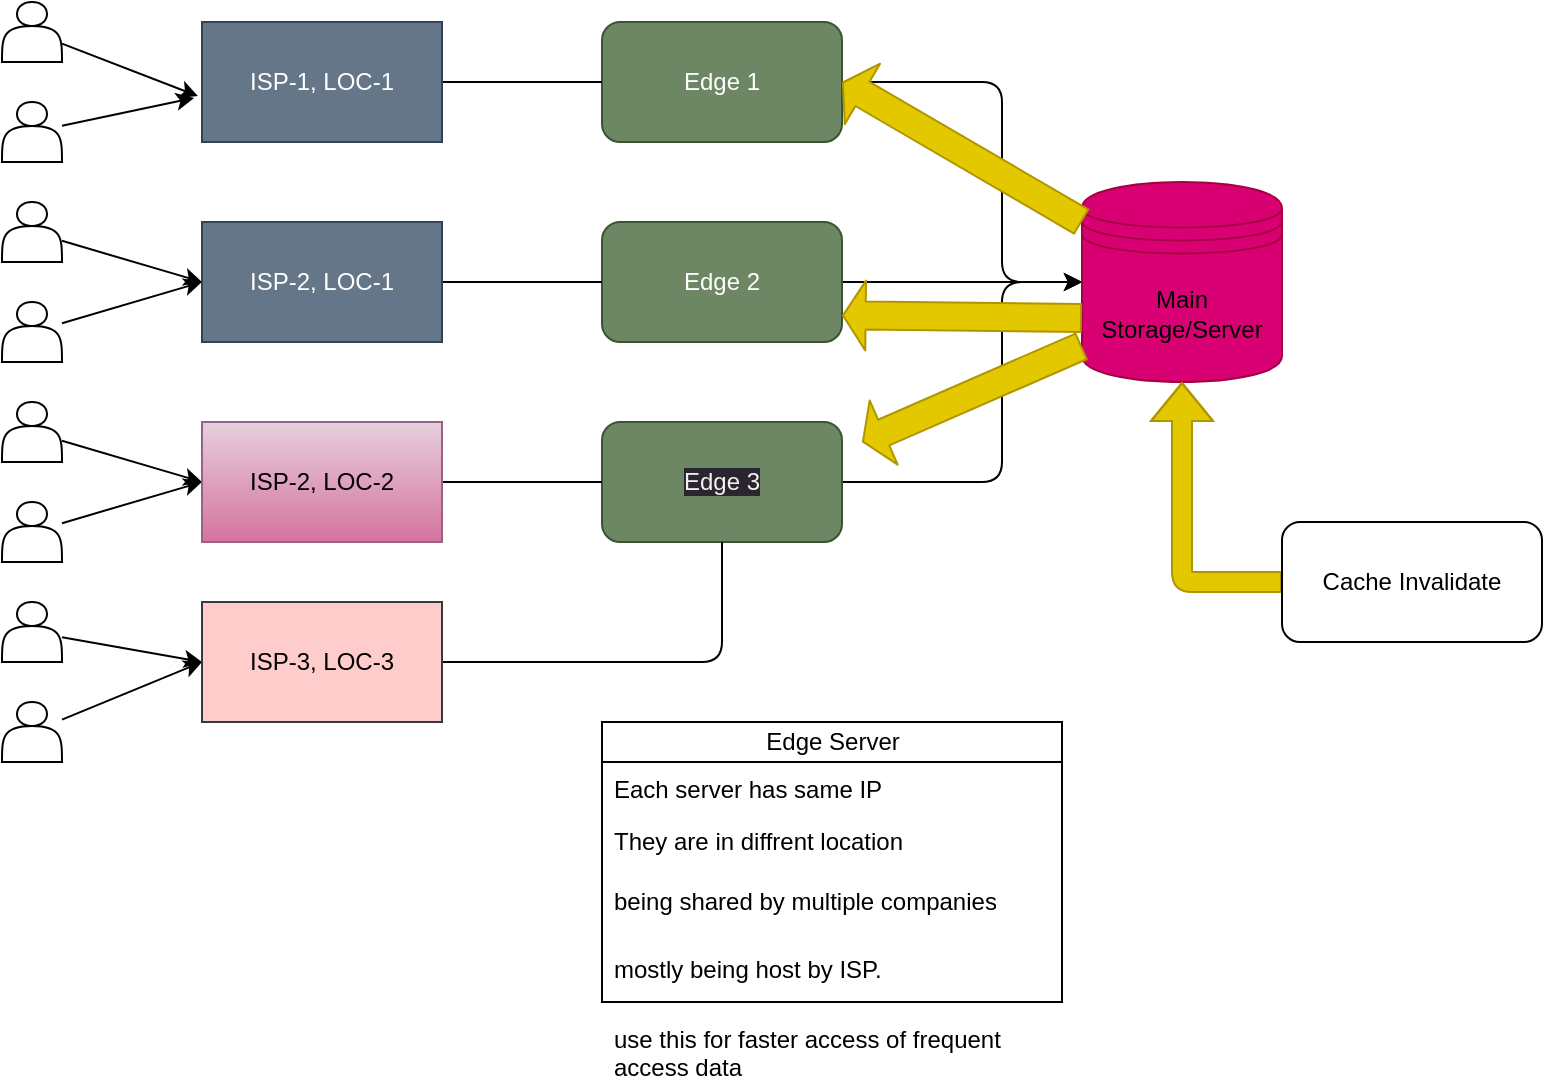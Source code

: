 <mxfile>
    <diagram id="vS2Hnk4r6f97nOMcl9v_" name="Page-1">
        <mxGraphModel dx="1092" dy="1133" grid="1" gridSize="10" guides="1" tooltips="1" connect="1" arrows="1" fold="1" page="1" pageScale="1" pageWidth="827" pageHeight="1169" math="0" shadow="0">
            <root>
                <mxCell id="0"/>
                <mxCell id="1" parent="0"/>
                <mxCell id="33" style="edgeStyle=none;html=1;entryX=0;entryY=0.5;entryDx=0;entryDy=0;" parent="1" source="2" target="13" edge="1">
                    <mxGeometry relative="1" as="geometry">
                        <Array as="points">
                            <mxPoint x="520" y="120"/>
                            <mxPoint x="520" y="220"/>
                        </Array>
                    </mxGeometry>
                </mxCell>
                <mxCell id="2" value="Edge 1" style="rounded=1;whiteSpace=wrap;html=1;fillColor=#6d8764;fontColor=#ffffff;strokeColor=#3A5431;" parent="1" vertex="1">
                    <mxGeometry x="320" y="90" width="120" height="60" as="geometry"/>
                </mxCell>
                <mxCell id="35" style="edgeStyle=none;html=1;entryX=0;entryY=0.5;entryDx=0;entryDy=0;" parent="1" source="3" target="13" edge="1">
                    <mxGeometry relative="1" as="geometry"/>
                </mxCell>
                <mxCell id="3" value="Edge 2" style="rounded=1;whiteSpace=wrap;html=1;fillColor=#6d8764;fontColor=#ffffff;strokeColor=#3A5431;" parent="1" vertex="1">
                    <mxGeometry x="320" y="190" width="120" height="60" as="geometry"/>
                </mxCell>
                <mxCell id="36" style="edgeStyle=none;html=1;entryX=0;entryY=0.5;entryDx=0;entryDy=0;" parent="1" source="4" target="13" edge="1">
                    <mxGeometry relative="1" as="geometry">
                        <Array as="points">
                            <mxPoint x="520" y="320"/>
                            <mxPoint x="520" y="220"/>
                        </Array>
                    </mxGeometry>
                </mxCell>
                <mxCell id="4" value="&lt;span style=&quot;color: rgb(240, 240, 240); font-family: Helvetica; font-size: 12px; font-style: normal; font-variant-ligatures: normal; font-variant-caps: normal; font-weight: 400; letter-spacing: normal; orphans: 2; text-align: center; text-indent: 0px; text-transform: none; widows: 2; word-spacing: 0px; -webkit-text-stroke-width: 0px; background-color: rgb(42, 37, 47); text-decoration-thickness: initial; text-decoration-style: initial; text-decoration-color: initial; float: none; display: inline !important;&quot;&gt;Edge 3&lt;/span&gt;" style="rounded=1;whiteSpace=wrap;html=1;fillColor=#6d8764;fontColor=#ffffff;strokeColor=#3A5431;" parent="1" vertex="1">
                    <mxGeometry x="320" y="290" width="120" height="60" as="geometry"/>
                </mxCell>
                <mxCell id="25" style="edgeStyle=none;html=1;entryX=-0.017;entryY=0.617;entryDx=0;entryDy=0;entryPerimeter=0;" parent="1" source="5" target="14" edge="1">
                    <mxGeometry relative="1" as="geometry"/>
                </mxCell>
                <mxCell id="5" value="" style="shape=actor;whiteSpace=wrap;html=1;" parent="1" vertex="1">
                    <mxGeometry x="20" y="80" width="30" height="30" as="geometry"/>
                </mxCell>
                <mxCell id="24" style="edgeStyle=none;html=1;entryX=-0.033;entryY=0.633;entryDx=0;entryDy=0;entryPerimeter=0;" parent="1" source="6" target="14" edge="1">
                    <mxGeometry relative="1" as="geometry"/>
                </mxCell>
                <mxCell id="6" value="" style="shape=actor;whiteSpace=wrap;html=1;" parent="1" vertex="1">
                    <mxGeometry x="20" y="130" width="30" height="30" as="geometry"/>
                </mxCell>
                <mxCell id="23" style="edgeStyle=none;html=1;entryX=0;entryY=0.5;entryDx=0;entryDy=0;" parent="1" source="7" target="15" edge="1">
                    <mxGeometry relative="1" as="geometry"/>
                </mxCell>
                <mxCell id="7" value="" style="shape=actor;whiteSpace=wrap;html=1;" parent="1" vertex="1">
                    <mxGeometry x="20" y="180" width="30" height="30" as="geometry"/>
                </mxCell>
                <mxCell id="22" style="edgeStyle=none;html=1;entryX=0;entryY=0.5;entryDx=0;entryDy=0;" parent="1" source="8" target="15" edge="1">
                    <mxGeometry relative="1" as="geometry"/>
                </mxCell>
                <mxCell id="8" value="" style="shape=actor;whiteSpace=wrap;html=1;" parent="1" vertex="1">
                    <mxGeometry x="20" y="230" width="30" height="30" as="geometry"/>
                </mxCell>
                <mxCell id="21" style="edgeStyle=none;html=1;entryX=0;entryY=0.5;entryDx=0;entryDy=0;" parent="1" source="9" target="17" edge="1">
                    <mxGeometry relative="1" as="geometry"/>
                </mxCell>
                <mxCell id="9" value="" style="shape=actor;whiteSpace=wrap;html=1;" parent="1" vertex="1">
                    <mxGeometry x="20" y="280" width="30" height="30" as="geometry"/>
                </mxCell>
                <mxCell id="20" style="edgeStyle=none;html=1;entryX=0;entryY=0.5;entryDx=0;entryDy=0;" parent="1" source="10" target="17" edge="1">
                    <mxGeometry relative="1" as="geometry"/>
                </mxCell>
                <mxCell id="10" value="" style="shape=actor;whiteSpace=wrap;html=1;" parent="1" vertex="1">
                    <mxGeometry x="20" y="330" width="30" height="30" as="geometry"/>
                </mxCell>
                <mxCell id="19" style="edgeStyle=none;html=1;entryX=0;entryY=0.5;entryDx=0;entryDy=0;" parent="1" source="11" target="16" edge="1">
                    <mxGeometry relative="1" as="geometry"/>
                </mxCell>
                <mxCell id="11" value="" style="shape=actor;whiteSpace=wrap;html=1;" parent="1" vertex="1">
                    <mxGeometry x="20" y="380" width="30" height="30" as="geometry"/>
                </mxCell>
                <mxCell id="18" style="edgeStyle=none;html=1;entryX=0;entryY=0.5;entryDx=0;entryDy=0;" parent="1" source="12" target="16" edge="1">
                    <mxGeometry relative="1" as="geometry"/>
                </mxCell>
                <mxCell id="12" value="" style="shape=actor;whiteSpace=wrap;html=1;" parent="1" vertex="1">
                    <mxGeometry x="20" y="430" width="30" height="30" as="geometry"/>
                </mxCell>
                <mxCell id="13" value="Main Storage/Server" style="shape=datastore;whiteSpace=wrap;html=1;fillColor=#d80073;strokeColor=#A50040;fontColor=#000000;" parent="1" vertex="1">
                    <mxGeometry x="560" y="170" width="100" height="100" as="geometry"/>
                </mxCell>
                <mxCell id="32" style="edgeStyle=elbowEdgeStyle;html=1;startArrow=none;endArrow=none;" parent="1" source="14" target="2" edge="1">
                    <mxGeometry relative="1" as="geometry"/>
                </mxCell>
                <UserObject label="ISP-1, LOC-1" treeRoot="1" id="14">
                    <mxCell style="whiteSpace=wrap;html=1;align=center;treeFolding=1;treeMoving=1;newEdgeStyle={&quot;edgeStyle&quot;:&quot;elbowEdgeStyle&quot;,&quot;startArrow&quot;:&quot;none&quot;,&quot;endArrow&quot;:&quot;none&quot;};fillColor=#647687;fontColor=#ffffff;strokeColor=#314354;" parent="1" vertex="1">
                        <mxGeometry x="120" y="90" width="120" height="60" as="geometry"/>
                    </mxCell>
                </UserObject>
                <mxCell id="31" style="edgeStyle=elbowEdgeStyle;html=1;startArrow=none;endArrow=none;" parent="1" source="15" target="3" edge="1">
                    <mxGeometry relative="1" as="geometry"/>
                </mxCell>
                <UserObject label="ISP-2, LOC-1" treeRoot="1" id="15">
                    <mxCell style="whiteSpace=wrap;html=1;align=center;treeFolding=1;treeMoving=1;newEdgeStyle={&quot;edgeStyle&quot;:&quot;elbowEdgeStyle&quot;,&quot;startArrow&quot;:&quot;none&quot;,&quot;endArrow&quot;:&quot;none&quot;};fillColor=#647687;fontColor=#ffffff;strokeColor=#314354;" parent="1" vertex="1">
                        <mxGeometry x="120" y="190" width="120" height="60" as="geometry"/>
                    </mxCell>
                </UserObject>
                <mxCell id="29" style="edgeStyle=elbowEdgeStyle;html=1;startArrow=none;endArrow=none;entryX=0.5;entryY=1;entryDx=0;entryDy=0;" parent="1" source="16" target="4" edge="1">
                    <mxGeometry relative="1" as="geometry">
                        <mxPoint x="380" y="380" as="targetPoint"/>
                        <Array as="points">
                            <mxPoint x="380" y="410"/>
                        </Array>
                    </mxGeometry>
                </mxCell>
                <UserObject label="ISP-3, LOC-3" treeRoot="1" id="16">
                    <mxCell style="whiteSpace=wrap;html=1;align=center;treeFolding=1;treeMoving=1;newEdgeStyle={&quot;edgeStyle&quot;:&quot;elbowEdgeStyle&quot;,&quot;startArrow&quot;:&quot;none&quot;,&quot;endArrow&quot;:&quot;none&quot;};fillColor=#ffcccc;strokeColor=#36393d;fontColor=#000000;" parent="1" vertex="1">
                        <mxGeometry x="120" y="380" width="120" height="60" as="geometry"/>
                    </mxCell>
                </UserObject>
                <mxCell id="28" style="edgeStyle=elbowEdgeStyle;html=1;startArrow=none;endArrow=none;entryX=0;entryY=0.5;entryDx=0;entryDy=0;" parent="1" source="17" target="4" edge="1">
                    <mxGeometry relative="1" as="geometry"/>
                </mxCell>
                <UserObject label="ISP-2, LOC-2" treeRoot="1" id="17">
                    <mxCell style="whiteSpace=wrap;html=1;align=center;treeFolding=1;treeMoving=1;newEdgeStyle={&quot;edgeStyle&quot;:&quot;elbowEdgeStyle&quot;,&quot;startArrow&quot;:&quot;none&quot;,&quot;endArrow&quot;:&quot;none&quot;};fillColor=#e6d0de;strokeColor=#996185;gradientColor=#d5739d;fontColor=#000000;" parent="1" vertex="1">
                        <mxGeometry x="120" y="290" width="120" height="60" as="geometry"/>
                    </mxCell>
                </UserObject>
                <mxCell id="41" value="Edge Server" style="swimlane;fontStyle=0;childLayout=stackLayout;horizontal=1;startSize=20;fillColor=none;horizontalStack=0;resizeParent=1;resizeParentMax=0;resizeLast=0;collapsible=1;marginBottom=0;html=1;container=0;" parent="1" vertex="1">
                    <mxGeometry x="320" y="440" width="230" height="140" as="geometry"/>
                </mxCell>
                <mxCell id="42" value="Each server has same IP" style="text;strokeColor=none;fillColor=none;align=left;verticalAlign=top;spacingLeft=4;spacingRight=4;overflow=hidden;rotatable=0;points=[[0,0.5],[1,0.5]];portConstraint=eastwest;whiteSpace=wrap;html=1;" parent="1" vertex="1">
                    <mxGeometry x="320" y="460" width="230" height="26" as="geometry"/>
                </mxCell>
                <mxCell id="43" value="They are in diffrent location" style="text;align=left;verticalAlign=top;spacingLeft=4;spacingRight=4;overflow=hidden;rotatable=0;points=[[0,0.5],[1,0.5]];portConstraint=eastwest;whiteSpace=wrap;html=1;rounded=0;glass=0;aspect=fixed;" parent="1" vertex="1">
                    <mxGeometry x="320" y="486" width="230" height="30" as="geometry"/>
                </mxCell>
                <mxCell id="44" value="being shared by multiple companies" style="text;strokeColor=none;fillColor=none;align=left;verticalAlign=top;spacingLeft=4;spacingRight=4;overflow=hidden;rotatable=0;points=[[0,0.5],[1,0.5]];portConstraint=eastwest;whiteSpace=wrap;html=1;" parent="1" vertex="1">
                    <mxGeometry x="320" y="516" width="230" height="26" as="geometry"/>
                </mxCell>
                <mxCell id="48" value="mostly being host by ISP.&amp;nbsp;" style="text;strokeColor=none;fillColor=none;align=left;verticalAlign=top;spacingLeft=4;spacingRight=4;overflow=hidden;rotatable=0;points=[[0,0.5],[1,0.5]];portConstraint=eastwest;whiteSpace=wrap;html=1;" parent="1" vertex="1">
                    <mxGeometry x="320" y="550" width="230" height="26" as="geometry"/>
                </mxCell>
                <mxCell id="49" value="use this for faster access of frequent access data" style="text;strokeColor=none;fillColor=none;align=left;verticalAlign=top;spacingLeft=4;spacingRight=4;overflow=hidden;rotatable=0;points=[[0,0.5],[1,0.5]];portConstraint=eastwest;whiteSpace=wrap;html=1;" parent="1" vertex="1">
                    <mxGeometry x="320" y="585" width="230" height="35" as="geometry"/>
                </mxCell>
                <mxCell id="55" value="" style="shape=flexArrow;endArrow=classic;html=1;entryX=0.5;entryY=1;entryDx=0;entryDy=0;fillColor=#e3c800;strokeColor=#B09500;" parent="1" target="13" edge="1">
                    <mxGeometry width="50" height="50" relative="1" as="geometry">
                        <mxPoint x="660" y="370" as="sourcePoint"/>
                        <mxPoint x="710" y="330" as="targetPoint"/>
                        <Array as="points">
                            <mxPoint x="610" y="370"/>
                        </Array>
                    </mxGeometry>
                </mxCell>
                <mxCell id="56" value="Cache Invalidate" style="rounded=1;whiteSpace=wrap;html=1;glass=0;" parent="1" vertex="1">
                    <mxGeometry x="660" y="340" width="130" height="60" as="geometry"/>
                </mxCell>
                <mxCell id="57" value="" style="shape=flexArrow;endArrow=classic;html=1;width=14;endSize=3.44;exitX=0;exitY=0.82;exitDx=0;exitDy=0;exitPerimeter=0;fillColor=#e3c800;strokeColor=#B09500;" parent="1" source="13" edge="1">
                    <mxGeometry width="50" height="50" relative="1" as="geometry">
                        <mxPoint x="440" y="380" as="sourcePoint"/>
                        <mxPoint x="450" y="300" as="targetPoint"/>
                    </mxGeometry>
                </mxCell>
                <mxCell id="58" value="" style="shape=flexArrow;endArrow=classic;html=1;width=14;endSize=3.44;exitX=0;exitY=0.82;exitDx=0;exitDy=0;exitPerimeter=0;fillColor=#e3c800;strokeColor=#B09500;" parent="1" edge="1">
                    <mxGeometry width="50" height="50" relative="1" as="geometry">
                        <mxPoint x="560" y="238" as="sourcePoint"/>
                        <mxPoint x="440" y="236.667" as="targetPoint"/>
                    </mxGeometry>
                </mxCell>
                <mxCell id="59" value="" style="shape=flexArrow;endArrow=classic;html=1;width=14;endSize=3.44;exitX=0;exitY=0.82;exitDx=0;exitDy=0;exitPerimeter=0;entryX=1;entryY=0.5;entryDx=0;entryDy=0;fillColor=#e3c800;strokeColor=#B09500;" parent="1" target="2" edge="1">
                    <mxGeometry width="50" height="50" relative="1" as="geometry">
                        <mxPoint x="560" y="190" as="sourcePoint"/>
                        <mxPoint x="440" y="188.667" as="targetPoint"/>
                    </mxGeometry>
                </mxCell>
            </root>
        </mxGraphModel>
    </diagram>
</mxfile>